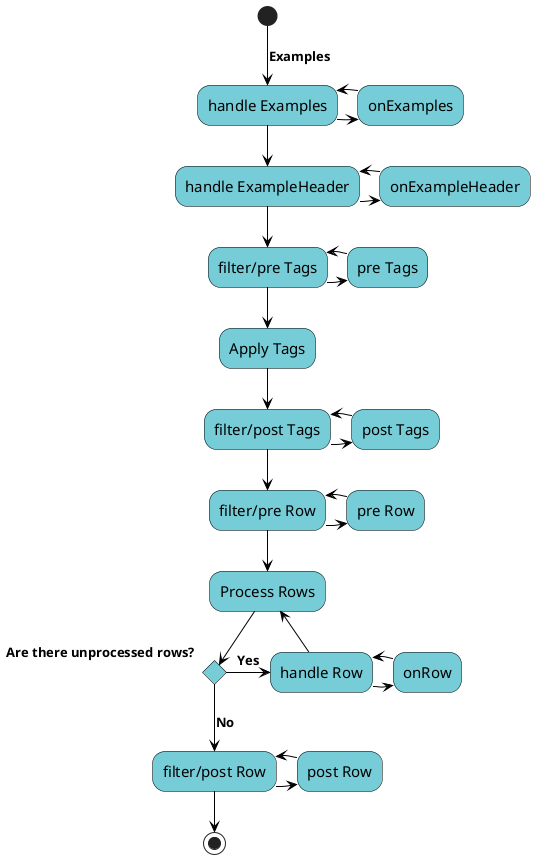 @startuml
skinparam activity {
BackgroundColor #76CDD8
ArrowColor black
ArrowFontSize 13
ArrowFontStyle bold
ArrowFontName Segoe UI
BorderColor black
FontName Segoe UI
FontSize 15
}
(*) -->[Examples] "handle Examples"
-right-> "onExamples"
-left-> "handle Examples"
--> "handle ExampleHeader"
-right-> "onExampleHeader"
-left-> "handle ExampleHeader"
--> "filter/pre Tags"
-right-> "pre Tags"
-left-> "filter/pre Tags"
--> "Apply Tags"
--> "filter/post Tags"
-right-> "post Tags"
-left-> "filter/post Tags"
--> "filter/pre Row"
-right-> "pre Row"
-left-> "filter/pre Row"
--> "Process Rows"
If "Are there unprocessed rows?"
-right-> [Yes] "handle Row"
-right-> "onRow"
-left-> "handle Row"
-left-> "Process Rows"
else
--> [No] "filter/post Row"
-right-> "post Row"
-left-> "filter/post Row"
--> (*)
@enduml